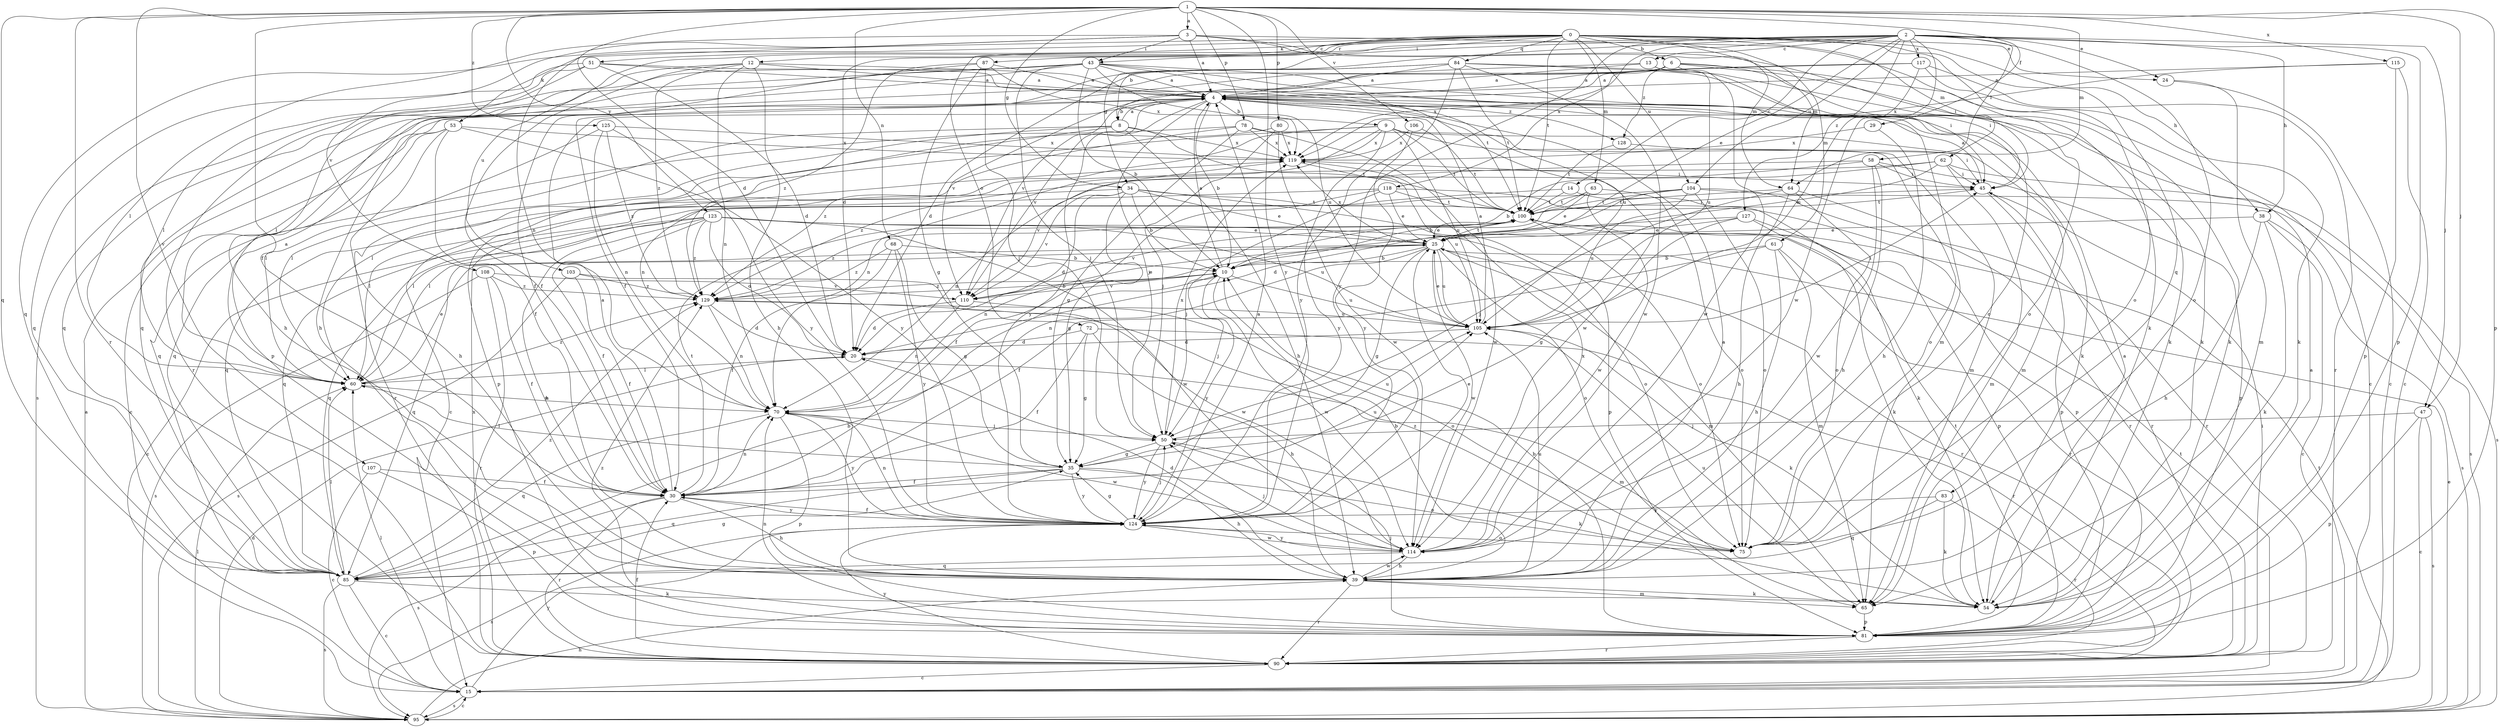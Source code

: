 strict digraph  {
0;
1;
2;
3;
4;
6;
8;
9;
10;
12;
13;
14;
15;
20;
24;
25;
29;
30;
34;
35;
38;
39;
43;
45;
47;
50;
51;
53;
54;
58;
60;
61;
62;
63;
64;
65;
68;
70;
72;
75;
78;
80;
81;
83;
84;
85;
87;
90;
95;
100;
103;
104;
105;
106;
107;
108;
110;
114;
115;
117;
118;
119;
123;
124;
125;
127;
128;
129;
0 -> 6  [label=b];
0 -> 12  [label=c];
0 -> 24  [label=e];
0 -> 38  [label=h];
0 -> 43  [label=i];
0 -> 51  [label=k];
0 -> 53  [label=k];
0 -> 61  [label=m];
0 -> 62  [label=m];
0 -> 63  [label=m];
0 -> 64  [label=m];
0 -> 72  [label=o];
0 -> 75  [label=o];
0 -> 83  [label=q];
0 -> 84  [label=q];
0 -> 85  [label=q];
0 -> 87  [label=r];
0 -> 100  [label=t];
0 -> 103  [label=u];
0 -> 104  [label=u];
1 -> 3  [label=a];
1 -> 20  [label=d];
1 -> 29  [label=f];
1 -> 30  [label=f];
1 -> 34  [label=g];
1 -> 47  [label=j];
1 -> 64  [label=m];
1 -> 68  [label=n];
1 -> 78  [label=p];
1 -> 80  [label=p];
1 -> 81  [label=p];
1 -> 85  [label=q];
1 -> 90  [label=r];
1 -> 106  [label=v];
1 -> 107  [label=v];
1 -> 115  [label=x];
1 -> 123  [label=y];
1 -> 124  [label=y];
1 -> 125  [label=z];
2 -> 8  [label=b];
2 -> 13  [label=c];
2 -> 14  [label=c];
2 -> 20  [label=d];
2 -> 24  [label=e];
2 -> 25  [label=e];
2 -> 34  [label=g];
2 -> 38  [label=h];
2 -> 47  [label=j];
2 -> 58  [label=l];
2 -> 75  [label=o];
2 -> 81  [label=p];
2 -> 104  [label=u];
2 -> 114  [label=w];
2 -> 117  [label=x];
2 -> 118  [label=x];
2 -> 124  [label=y];
2 -> 127  [label=z];
3 -> 4  [label=a];
3 -> 43  [label=i];
3 -> 45  [label=i];
3 -> 54  [label=k];
3 -> 60  [label=l];
3 -> 64  [label=m];
3 -> 70  [label=n];
3 -> 108  [label=v];
4 -> 8  [label=b];
4 -> 9  [label=b];
4 -> 10  [label=b];
4 -> 50  [label=j];
4 -> 54  [label=k];
4 -> 110  [label=v];
4 -> 114  [label=w];
4 -> 124  [label=y];
4 -> 128  [label=z];
6 -> 4  [label=a];
6 -> 15  [label=c];
6 -> 45  [label=i];
6 -> 54  [label=k];
6 -> 60  [label=l];
6 -> 85  [label=q];
6 -> 110  [label=v];
6 -> 114  [label=w];
6 -> 128  [label=z];
8 -> 4  [label=a];
8 -> 39  [label=h];
8 -> 60  [label=l];
8 -> 81  [label=p];
8 -> 90  [label=r];
8 -> 100  [label=t];
8 -> 119  [label=x];
9 -> 15  [label=c];
9 -> 65  [label=m];
9 -> 70  [label=n];
9 -> 75  [label=o];
9 -> 100  [label=t];
9 -> 105  [label=u];
9 -> 119  [label=x];
9 -> 124  [label=y];
9 -> 129  [label=z];
10 -> 4  [label=a];
10 -> 50  [label=j];
10 -> 105  [label=u];
10 -> 110  [label=v];
10 -> 114  [label=w];
10 -> 124  [label=y];
10 -> 129  [label=z];
12 -> 4  [label=a];
12 -> 30  [label=f];
12 -> 39  [label=h];
12 -> 70  [label=n];
12 -> 75  [label=o];
12 -> 90  [label=r];
12 -> 129  [label=z];
13 -> 4  [label=a];
13 -> 45  [label=i];
13 -> 105  [label=u];
13 -> 110  [label=v];
14 -> 54  [label=k];
14 -> 60  [label=l];
14 -> 100  [label=t];
15 -> 60  [label=l];
15 -> 95  [label=s];
15 -> 100  [label=t];
15 -> 124  [label=y];
20 -> 60  [label=l];
20 -> 65  [label=m];
24 -> 15  [label=c];
24 -> 65  [label=m];
25 -> 10  [label=b];
25 -> 35  [label=g];
25 -> 65  [label=m];
25 -> 70  [label=n];
25 -> 75  [label=o];
25 -> 85  [label=q];
25 -> 90  [label=r];
25 -> 100  [label=t];
25 -> 105  [label=u];
25 -> 114  [label=w];
25 -> 119  [label=x];
29 -> 39  [label=h];
29 -> 119  [label=x];
30 -> 4  [label=a];
30 -> 39  [label=h];
30 -> 70  [label=n];
30 -> 90  [label=r];
30 -> 95  [label=s];
30 -> 100  [label=t];
30 -> 105  [label=u];
30 -> 124  [label=y];
34 -> 10  [label=b];
34 -> 20  [label=d];
34 -> 25  [label=e];
34 -> 35  [label=g];
34 -> 60  [label=l];
34 -> 81  [label=p];
34 -> 100  [label=t];
34 -> 110  [label=v];
35 -> 30  [label=f];
35 -> 39  [label=h];
35 -> 60  [label=l];
35 -> 75  [label=o];
35 -> 85  [label=q];
35 -> 124  [label=y];
38 -> 15  [label=c];
38 -> 25  [label=e];
38 -> 39  [label=h];
38 -> 54  [label=k];
38 -> 95  [label=s];
39 -> 4  [label=a];
39 -> 10  [label=b];
39 -> 20  [label=d];
39 -> 54  [label=k];
39 -> 65  [label=m];
39 -> 90  [label=r];
39 -> 105  [label=u];
39 -> 114  [label=w];
43 -> 4  [label=a];
43 -> 10  [label=b];
43 -> 39  [label=h];
43 -> 50  [label=j];
43 -> 54  [label=k];
43 -> 65  [label=m];
43 -> 81  [label=p];
43 -> 85  [label=q];
43 -> 95  [label=s];
43 -> 100  [label=t];
43 -> 105  [label=u];
45 -> 4  [label=a];
45 -> 81  [label=p];
45 -> 90  [label=r];
45 -> 100  [label=t];
47 -> 15  [label=c];
47 -> 50  [label=j];
47 -> 81  [label=p];
47 -> 95  [label=s];
50 -> 35  [label=g];
50 -> 54  [label=k];
50 -> 105  [label=u];
50 -> 119  [label=x];
50 -> 124  [label=y];
51 -> 4  [label=a];
51 -> 20  [label=d];
51 -> 39  [label=h];
51 -> 60  [label=l];
51 -> 85  [label=q];
51 -> 105  [label=u];
53 -> 15  [label=c];
53 -> 30  [label=f];
53 -> 39  [label=h];
53 -> 85  [label=q];
53 -> 119  [label=x];
53 -> 124  [label=y];
54 -> 4  [label=a];
58 -> 39  [label=h];
58 -> 45  [label=i];
58 -> 70  [label=n];
58 -> 81  [label=p];
58 -> 114  [label=w];
58 -> 129  [label=z];
60 -> 4  [label=a];
60 -> 25  [label=e];
60 -> 70  [label=n];
60 -> 129  [label=z];
61 -> 10  [label=b];
61 -> 30  [label=f];
61 -> 39  [label=h];
61 -> 65  [label=m];
61 -> 90  [label=r];
62 -> 10  [label=b];
62 -> 25  [label=e];
62 -> 45  [label=i];
62 -> 65  [label=m];
62 -> 85  [label=q];
62 -> 95  [label=s];
63 -> 10  [label=b];
63 -> 25  [label=e];
63 -> 75  [label=o];
63 -> 100  [label=t];
63 -> 114  [label=w];
64 -> 39  [label=h];
64 -> 50  [label=j];
64 -> 75  [label=o];
64 -> 90  [label=r];
64 -> 100  [label=t];
65 -> 81  [label=p];
65 -> 105  [label=u];
68 -> 10  [label=b];
68 -> 30  [label=f];
68 -> 35  [label=g];
68 -> 124  [label=y];
68 -> 129  [label=z];
70 -> 50  [label=j];
70 -> 81  [label=p];
70 -> 85  [label=q];
70 -> 114  [label=w];
70 -> 124  [label=y];
72 -> 20  [label=d];
72 -> 30  [label=f];
72 -> 35  [label=g];
72 -> 39  [label=h];
72 -> 90  [label=r];
75 -> 129  [label=z];
78 -> 35  [label=g];
78 -> 45  [label=i];
78 -> 70  [label=n];
78 -> 85  [label=q];
78 -> 114  [label=w];
78 -> 119  [label=x];
80 -> 50  [label=j];
80 -> 60  [label=l];
80 -> 114  [label=w];
80 -> 119  [label=x];
81 -> 4  [label=a];
81 -> 10  [label=b];
81 -> 50  [label=j];
81 -> 70  [label=n];
81 -> 90  [label=r];
81 -> 100  [label=t];
81 -> 129  [label=z];
83 -> 54  [label=k];
83 -> 85  [label=q];
83 -> 90  [label=r];
83 -> 124  [label=y];
84 -> 4  [label=a];
84 -> 20  [label=d];
84 -> 30  [label=f];
84 -> 54  [label=k];
84 -> 75  [label=o];
84 -> 100  [label=t];
84 -> 114  [label=w];
84 -> 124  [label=y];
85 -> 10  [label=b];
85 -> 15  [label=c];
85 -> 35  [label=g];
85 -> 54  [label=k];
85 -> 60  [label=l];
85 -> 95  [label=s];
85 -> 129  [label=z];
87 -> 4  [label=a];
87 -> 30  [label=f];
87 -> 35  [label=g];
87 -> 50  [label=j];
87 -> 119  [label=x];
87 -> 129  [label=z];
90 -> 15  [label=c];
90 -> 30  [label=f];
90 -> 45  [label=i];
90 -> 119  [label=x];
90 -> 124  [label=y];
95 -> 4  [label=a];
95 -> 15  [label=c];
95 -> 20  [label=d];
95 -> 25  [label=e];
95 -> 39  [label=h];
95 -> 60  [label=l];
95 -> 100  [label=t];
100 -> 25  [label=e];
100 -> 45  [label=i];
100 -> 75  [label=o];
100 -> 110  [label=v];
100 -> 129  [label=z];
103 -> 30  [label=f];
103 -> 95  [label=s];
103 -> 114  [label=w];
103 -> 129  [label=z];
104 -> 20  [label=d];
104 -> 60  [label=l];
104 -> 75  [label=o];
104 -> 90  [label=r];
104 -> 95  [label=s];
104 -> 100  [label=t];
104 -> 105  [label=u];
105 -> 4  [label=a];
105 -> 20  [label=d];
105 -> 25  [label=e];
105 -> 45  [label=i];
105 -> 54  [label=k];
106 -> 100  [label=t];
106 -> 119  [label=x];
106 -> 124  [label=y];
107 -> 15  [label=c];
107 -> 30  [label=f];
107 -> 81  [label=p];
108 -> 30  [label=f];
108 -> 90  [label=r];
108 -> 95  [label=s];
108 -> 110  [label=v];
108 -> 129  [label=z];
110 -> 20  [label=d];
110 -> 25  [label=e];
110 -> 70  [label=n];
110 -> 75  [label=o];
114 -> 39  [label=h];
114 -> 50  [label=j];
114 -> 85  [label=q];
114 -> 119  [label=x];
114 -> 124  [label=y];
115 -> 4  [label=a];
115 -> 15  [label=c];
115 -> 81  [label=p];
115 -> 119  [label=x];
117 -> 4  [label=a];
117 -> 54  [label=k];
117 -> 90  [label=r];
117 -> 105  [label=u];
117 -> 119  [label=x];
118 -> 25  [label=e];
118 -> 30  [label=f];
118 -> 50  [label=j];
118 -> 81  [label=p];
118 -> 85  [label=q];
118 -> 100  [label=t];
119 -> 45  [label=i];
119 -> 105  [label=u];
119 -> 110  [label=v];
123 -> 15  [label=c];
123 -> 20  [label=d];
123 -> 25  [label=e];
123 -> 30  [label=f];
123 -> 39  [label=h];
123 -> 75  [label=o];
123 -> 85  [label=q];
123 -> 105  [label=u];
123 -> 114  [label=w];
123 -> 129  [label=z];
124 -> 4  [label=a];
124 -> 25  [label=e];
124 -> 30  [label=f];
124 -> 35  [label=g];
124 -> 50  [label=j];
124 -> 70  [label=n];
124 -> 75  [label=o];
124 -> 95  [label=s];
124 -> 114  [label=w];
125 -> 60  [label=l];
125 -> 70  [label=n];
125 -> 119  [label=x];
125 -> 124  [label=y];
125 -> 129  [label=z];
127 -> 25  [label=e];
127 -> 35  [label=g];
127 -> 54  [label=k];
127 -> 70  [label=n];
127 -> 81  [label=p];
128 -> 65  [label=m];
128 -> 100  [label=t];
129 -> 10  [label=b];
129 -> 20  [label=d];
129 -> 70  [label=n];
129 -> 105  [label=u];
}
